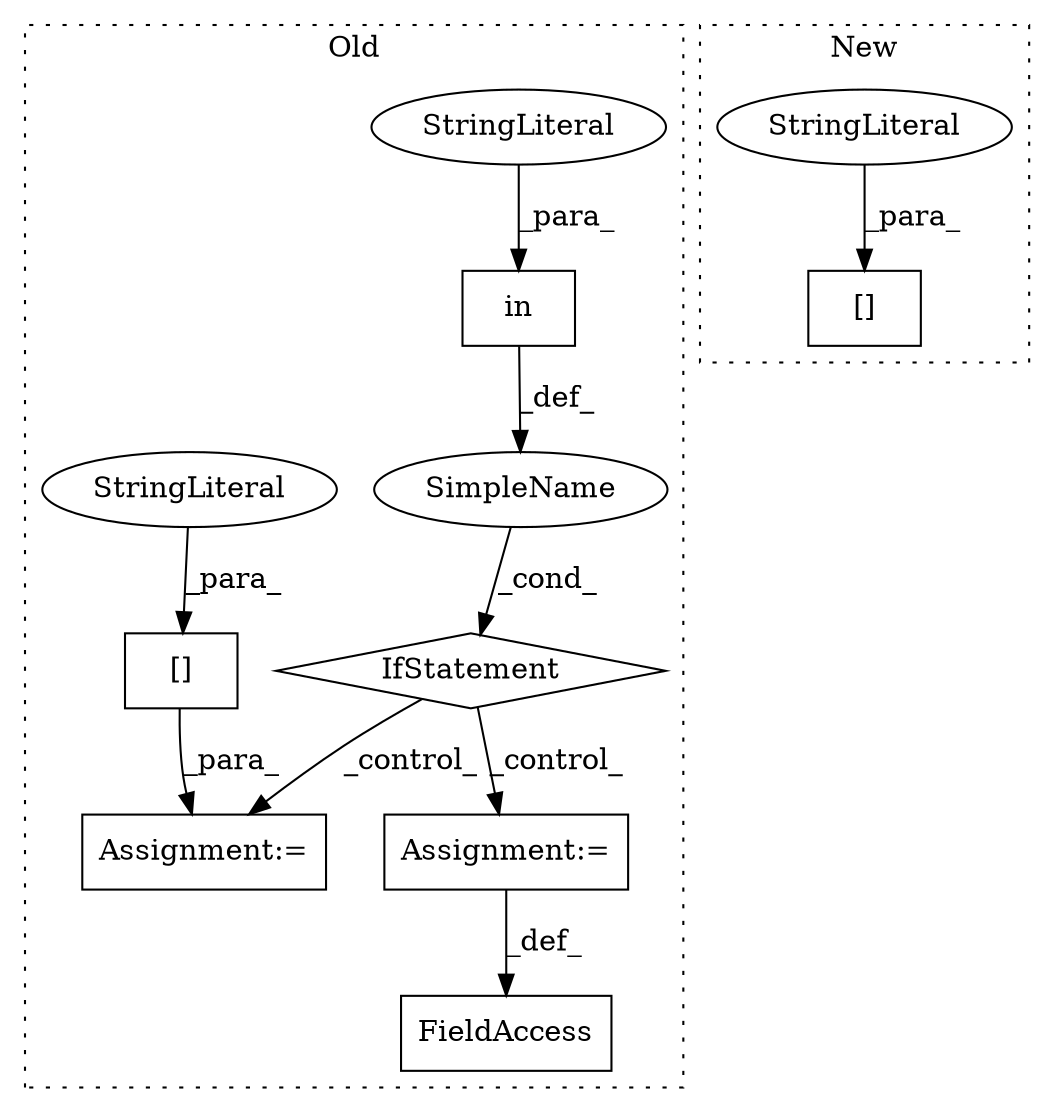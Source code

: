 digraph G {
subgraph cluster0 {
1 [label="in" a="105" s="2263" l="15" shape="box"];
3 [label="IfStatement" a="25" s="2251,2278" l="12,2" shape="diamond"];
4 [label="Assignment:=" a="7" s="2297" l="1" shape="box"];
5 [label="SimpleName" a="42" s="" l="" shape="ellipse"];
6 [label="StringLiteral" a="45" s="2263" l="7" shape="ellipse"];
8 [label="[]" a="2" s="2298,2310" l="5,1" shape="box"];
9 [label="StringLiteral" a="45" s="2303" l="7" shape="ellipse"];
10 [label="Assignment:=" a="7" s="2346" l="1" shape="box"];
11 [label="FieldAccess" a="22" s="2341" l="5" shape="box"];
label = "Old";
style="dotted";
}
subgraph cluster1 {
2 [label="[]" a="2" s="1633,1649" l="5,1" shape="box"];
7 [label="StringLiteral" a="45" s="1638" l="11" shape="ellipse"];
label = "New";
style="dotted";
}
1 -> 5 [label="_def_"];
3 -> 4 [label="_control_"];
3 -> 10 [label="_control_"];
5 -> 3 [label="_cond_"];
6 -> 1 [label="_para_"];
7 -> 2 [label="_para_"];
8 -> 4 [label="_para_"];
9 -> 8 [label="_para_"];
10 -> 11 [label="_def_"];
}